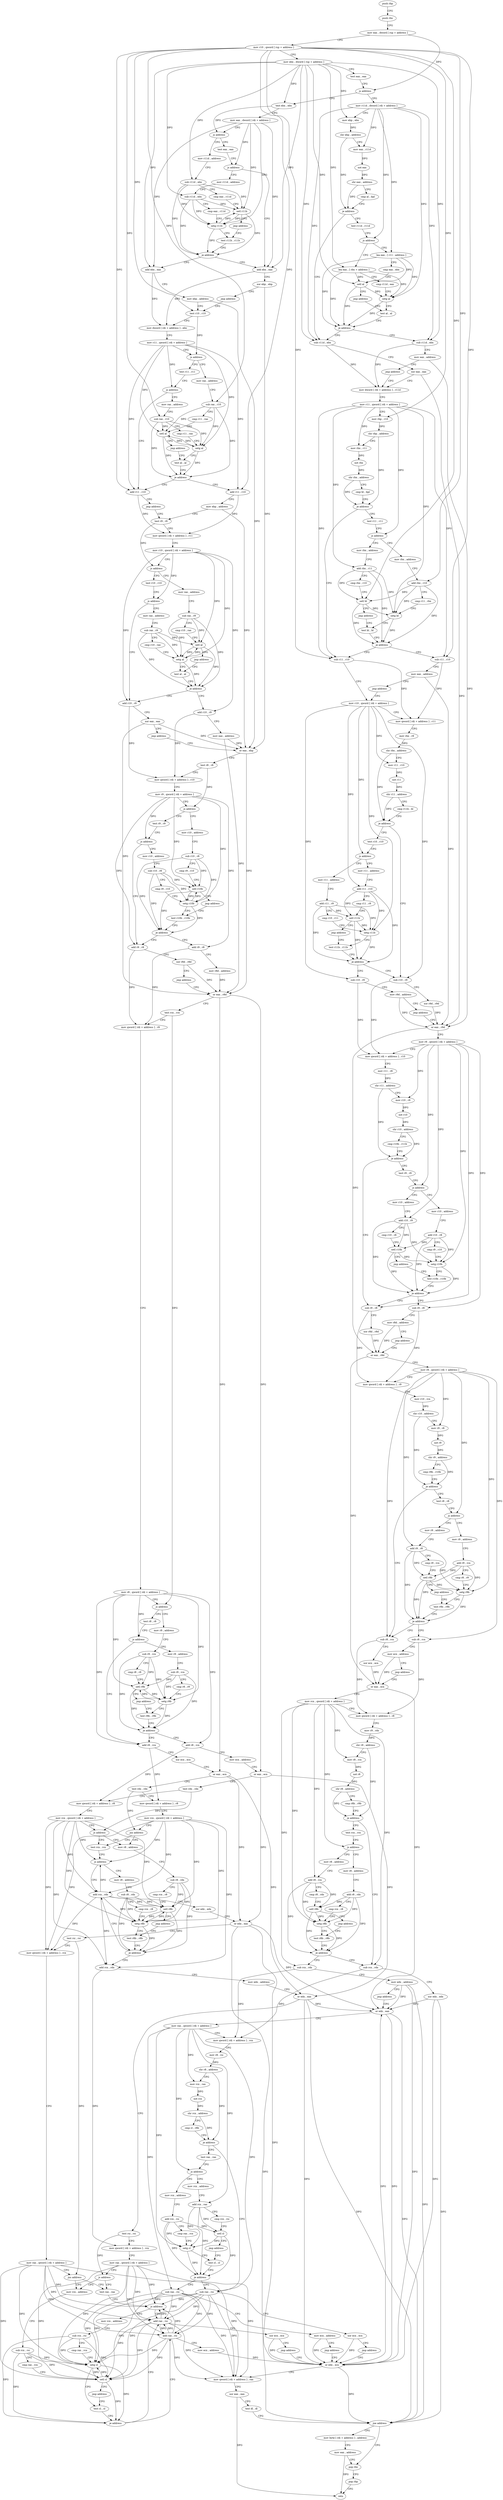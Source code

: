 digraph "func" {
"4331888" [label = "push rbp" ]
"4331889" [label = "push rbx" ]
"4331890" [label = "mov eax , dword [ rsp + address ]" ]
"4331894" [label = "mov r10 , qword [ rsp + address ]" ]
"4331899" [label = "mov ebx , dword [ rsp + address ]" ]
"4331903" [label = "test eax , eax" ]
"4331905" [label = "js address" ]
"4332568" [label = "mov r11d , dword [ rdi + address ]" ]
"4331911" [label = "test ebx , ebx" ]
"4332575" [label = "mov ebp , ebx" ]
"4332577" [label = "shr ebp , address" ]
"4332580" [label = "mov eax , r11d" ]
"4332583" [label = "not eax" ]
"4332585" [label = "shr eax , address" ]
"4332588" [label = "cmp al , bpl" ]
"4332591" [label = "je address" ]
"4332880" [label = "test r11d , r11d" ]
"4332597" [label = "sub r11d , ebx" ]
"4331913" [label = "mov eax , dword [ rdi + address ]" ]
"4331919" [label = "js address" ]
"4332928" [label = "mov r11d , address" ]
"4331925" [label = "test eax , eax" ]
"4332883" [label = "js address" ]
"4333400" [label = "lea eax , [ r11 - address ]" ]
"4332889" [label = "lea eax , [ rbx + address ]" ]
"4332600" [label = "xor eax , eax" ]
"4332602" [label = "mov dword [ rdi + address ] , r11d" ]
"4332934" [label = "sub r11d , ebx" ]
"4332937" [label = "cmp eax , r11d" ]
"4332940" [label = "setl r11b" ]
"4332944" [label = "jmp address" ]
"4331949" [label = "test r11b , r11b" ]
"4331927" [label = "js address" ]
"4332392" [label = "add ebx , eax" ]
"4331933" [label = "mov r11d , address" ]
"4333407" [label = "cmp eax , ebx" ]
"4333409" [label = "setl al" ]
"4333412" [label = "jmp address" ]
"4332901" [label = "test al , al" ]
"4332895" [label = "cmp r11d , eax" ]
"4332898" [label = "setg al" ]
"4333352" [label = "test r11 , r11" ]
"4333355" [label = "js address" ]
"4333424" [label = "mov rbx , address" ]
"4333357" [label = "mov rbx , address" ]
"4332642" [label = "sub r11 , r10" ]
"4332645" [label = "mov r10 , qword [ rdi + address ]" ]
"4331952" [label = "je address" ]
"4331958" [label = "add ebx , eax" ]
"4332394" [label = "xor ebp , ebp" ]
"4332396" [label = "jmp address" ]
"4331965" [label = "test r10 , r10" ]
"4331939" [label = "sub r11d , ebx" ]
"4331942" [label = "cmp eax , r11d" ]
"4331945" [label = "setg r11b" ]
"4332903" [label = "je address" ]
"4332909" [label = "sub r11d , ebx" ]
"4332912" [label = "mov eax , address" ]
"4332917" [label = "jmp address" ]
"4333434" [label = "add rbx , r11" ]
"4333437" [label = "cmp rbx , r10" ]
"4333440" [label = "setl bl" ]
"4333443" [label = "jmp address" ]
"4333376" [label = "test bl , bl" ]
"4333367" [label = "add rbx , r10" ]
"4333370" [label = "cmp r11 , rbx" ]
"4333373" [label = "setg bl" ]
"4333296" [label = "test r10 , r10" ]
"4333299" [label = "js address" ]
"4333448" [label = "mov r11 , address" ]
"4333305" [label = "mov r11 , address" ]
"4332685" [label = "sub r10 , r9" ]
"4332688" [label = "xor r9d , r9d" ]
"4332691" [label = "or eax , r9d" ]
"4331960" [label = "mov ebp , address" ]
"4331968" [label = "mov dword [ rdi + address ] , ebx" ]
"4331974" [label = "mov r11 , qword [ rdi + address ]" ]
"4331981" [label = "js address" ]
"4333040" [label = "mov rax , address" ]
"4331987" [label = "test r11 , r11" ]
"4332609" [label = "mov r11 , qword [ rdi + address ]" ]
"4332616" [label = "mov rbp , r10" ]
"4332619" [label = "shr rbp , address" ]
"4332623" [label = "mov rbx , r11" ]
"4332626" [label = "not rbx" ]
"4332629" [label = "shr rbx , address" ]
"4332633" [label = "cmp bl , bpl" ]
"4332636" [label = "je address" ]
"4333378" [label = "je address" ]
"4333384" [label = "sub r11 , r10" ]
"4333387" [label = "mov eax , address" ]
"4333392" [label = "jmp address" ]
"4333458" [label = "add r11 , r10" ]
"4333461" [label = "cmp r11 , r9" ]
"4333464" [label = "setl r11b" ]
"4333468" [label = "jmp address" ]
"4333325" [label = "test r11b , r11b" ]
"4333315" [label = "add r11 , r9" ]
"4333318" [label = "cmp r10 , r11" ]
"4333321" [label = "setg r11b" ]
"4333240" [label = "test r9 , r9" ]
"4333243" [label = "js address" ]
"4333480" [label = "mov r10 , address" ]
"4333249" [label = "mov r10 , address" ]
"4332734" [label = "sub r9 , r8" ]
"4332737" [label = "xor r8d , r8d" ]
"4332740" [label = "or eax , r8d" ]
"4333050" [label = "sub rax , r10" ]
"4333053" [label = "cmp r11 , rax" ]
"4333056" [label = "setl al" ]
"4333059" [label = "jmp address" ]
"4332015" [label = "test al , al" ]
"4331990" [label = "js address" ]
"4332416" [label = "add r11 , r10" ]
"4331996" [label = "mov rax , address" ]
"4332652" [label = "mov qword [ rdi + address ] , r11" ]
"4332659" [label = "mov rbx , r9" ]
"4332662" [label = "shr rbx , address" ]
"4332666" [label = "mov r11 , r10" ]
"4332669" [label = "not r11" ]
"4332672" [label = "shr r11 , address" ]
"4332676" [label = "cmp r11b , bl" ]
"4332679" [label = "je address" ]
"4333328" [label = "je address" ]
"4333334" [label = "sub r10 , r9" ]
"4333337" [label = "mov r9d , address" ]
"4333343" [label = "jmp address" ]
"4333490" [label = "add r10 , r9" ]
"4333493" [label = "cmp r10 , r8" ]
"4333496" [label = "setl r10b" ]
"4333500" [label = "jmp address" ]
"4333269" [label = "test r10b , r10b" ]
"4333259" [label = "add r10 , r8" ]
"4333262" [label = "cmp r9 , r10" ]
"4333265" [label = "setg r10b" ]
"4333184" [label = "test r8 , r8" ]
"4333187" [label = "js address" ]
"4333512" [label = "mov r9 , address" ]
"4333193" [label = "mov r9 , address" ]
"4332780" [label = "sub r8 , rcx" ]
"4332783" [label = "xor ecx , ecx" ]
"4332785" [label = "or eax , ecx" ]
"4332017" [label = "je address" ]
"4332023" [label = "add r11 , r10" ]
"4332419" [label = "jmp address" ]
"4332031" [label = "test r9 , r9" ]
"4332006" [label = "sub rax , r10" ]
"4332009" [label = "cmp r11 , rax" ]
"4332012" [label = "setg al" ]
"4332694" [label = "mov r9 , qword [ rdi + address ]" ]
"4332701" [label = "mov qword [ rdi + address ] , r10" ]
"4332708" [label = "mov r11 , r8" ]
"4332711" [label = "shr r11 , address" ]
"4332715" [label = "mov r10 , r9" ]
"4332718" [label = "not r10" ]
"4332721" [label = "shr r10 , address" ]
"4332725" [label = "cmp r10b , r11b" ]
"4332728" [label = "je address" ]
"4333272" [label = "je address" ]
"4333278" [label = "sub r9 , r8" ]
"4333281" [label = "mov r8d , address" ]
"4333287" [label = "jmp address" ]
"4333522" [label = "add r9 , r8" ]
"4333525" [label = "cmp r9 , rcx" ]
"4333528" [label = "setl r9b" ]
"4333532" [label = "jmp address" ]
"4333213" [label = "test r9b , r9b" ]
"4333203" [label = "add r9 , rcx" ]
"4333206" [label = "cmp r8 , r9" ]
"4333209" [label = "setg r9b" ]
"4333128" [label = "test rcx , rcx" ]
"4333131" [label = "js address" ]
"4333544" [label = "mov r8 , address" ]
"4333137" [label = "mov r8 , address" ]
"4332821" [label = "sub rcx , rdx" ]
"4332824" [label = "xor edx , edx" ]
"4332826" [label = "or edx , eax" ]
"4332026" [label = "mov ebp , address" ]
"4332034" [label = "mov qword [ rdi + address ] , r11" ]
"4332041" [label = "mov r10 , qword [ rdi + address ]" ]
"4332048" [label = "js address" ]
"4333016" [label = "mov rax , address" ]
"4332054" [label = "test r10 , r10" ]
"4332743" [label = "mov r8 , qword [ rdi + address ]" ]
"4332747" [label = "mov qword [ rdi + address ] , r9" ]
"4332754" [label = "mov r10 , rcx" ]
"4332757" [label = "shr r10 , address" ]
"4332761" [label = "mov r9 , r8" ]
"4332764" [label = "not r9" ]
"4332767" [label = "shr r9 , address" ]
"4332771" [label = "cmp r9b , r10b" ]
"4332774" [label = "je address" ]
"4333216" [label = "je address" ]
"4333222" [label = "sub r8 , rcx" ]
"4333225" [label = "mov ecx , address" ]
"4333230" [label = "jmp address" ]
"4333554" [label = "add r8 , rcx" ]
"4333557" [label = "cmp r8 , rdx" ]
"4333560" [label = "setl r8b" ]
"4333564" [label = "jmp address" ]
"4333157" [label = "test r8b , r8b" ]
"4333147" [label = "add r8 , rdx" ]
"4333150" [label = "cmp rcx , r8" ]
"4333153" [label = "setg r8b" ]
"4333072" [label = "test rax , rax" ]
"4333075" [label = "js address" ]
"4333576" [label = "mov rcx , address" ]
"4333081" [label = "mov rcx , address" ]
"4332862" [label = "sub rax , rsi" ]
"4332865" [label = "xor ecx , ecx" ]
"4332867" [label = "jmp address" ]
"4332359" [label = "or edx , ecx" ]
"4333026" [label = "sub rax , r9" ]
"4333029" [label = "cmp r10 , rax" ]
"4333032" [label = "setl al" ]
"4333035" [label = "jmp address" ]
"4332082" [label = "test al , al" ]
"4332057" [label = "js address" ]
"4332552" [label = "add r10 , r9" ]
"4332063" [label = "mov rax , address" ]
"4332787" [label = "mov rcx , qword [ rdi + address ]" ]
"4332791" [label = "mov qword [ rdi + address ] , r8" ]
"4332795" [label = "mov r9 , rdx" ]
"4332798" [label = "shr r9 , address" ]
"4332802" [label = "mov r8 , rcx" ]
"4332805" [label = "not r8" ]
"4332808" [label = "shr r8 , address" ]
"4332812" [label = "cmp r8b , r9b" ]
"4332815" [label = "je address" ]
"4333160" [label = "je address" ]
"4333166" [label = "sub rcx , rdx" ]
"4333169" [label = "mov edx , address" ]
"4333174" [label = "jmp address" ]
"4333586" [label = "add rcx , rax" ]
"4333589" [label = "cmp rcx , rsi" ]
"4333592" [label = "setl cl" ]
"4333595" [label = "jmp address" ]
"4333100" [label = "test cl , cl" ]
"4333091" [label = "add rcx , rsi" ]
"4333094" [label = "cmp rax , rcx" ]
"4333097" [label = "setg cl" ]
"4332361" [label = "mov qword [ rdi + address ] , rax" ]
"4332365" [label = "xor eax , eax" ]
"4332367" [label = "test dl , dl" ]
"4332369" [label = "jne address" ]
"4332383" [label = "pop rbx" ]
"4332371" [label = "mov byte [ rdi + address ] , address" ]
"4332084" [label = "je address" ]
"4332090" [label = "add r10 , r9" ]
"4332555" [label = "xor eax , eax" ]
"4332557" [label = "jmp address" ]
"4332098" [label = "or eax , ebp" ]
"4332073" [label = "sub rax , r9" ]
"4332076" [label = "cmp r10 , rax" ]
"4332079" [label = "setg al" ]
"4332828" [label = "mov rax , qword [ rdi + address ]" ]
"4332832" [label = "mov qword [ rdi + address ] , rcx" ]
"4332836" [label = "mov r8 , rsi" ]
"4332839" [label = "shr r8 , address" ]
"4332843" [label = "mov rcx , rax" ]
"4332846" [label = "not rcx" ]
"4332849" [label = "shr rcx , address" ]
"4332853" [label = "cmp cl , r8b" ]
"4332856" [label = "je address" ]
"4333102" [label = "je address" ]
"4333108" [label = "sub rax , rsi" ]
"4333111" [label = "mov ecx , address" ]
"4333116" [label = "jmp address" ]
"4332384" [label = "pop rbp" ]
"4332385" [label = "retn" ]
"4332378" [label = "mov eax , address" ]
"4332093" [label = "mov eax , address" ]
"4332100" [label = "test r8 , r8" ]
"4332103" [label = "mov qword [ rdi + address ] , r10" ]
"4332110" [label = "mov r9 , qword [ rdi + address ]" ]
"4332117" [label = "js address" ]
"4332984" [label = "mov r10 , address" ]
"4332123" [label = "test r9 , r9" ]
"4332994" [label = "sub r10 , r8" ]
"4332997" [label = "cmp r9 , r10" ]
"4333000" [label = "setl r10b" ]
"4333004" [label = "jmp address" ]
"4332152" [label = "test r10b , r10b" ]
"4332126" [label = "js address" ]
"4332536" [label = "add r9 , r8" ]
"4332132" [label = "mov r10 , address" ]
"4332155" [label = "je address" ]
"4332161" [label = "add r9 , r8" ]
"4332539" [label = "xor r8d , r8d" ]
"4332542" [label = "jmp address" ]
"4332170" [label = "or eax , r8d" ]
"4332142" [label = "sub r10 , r8" ]
"4332145" [label = "cmp r9 , r10" ]
"4332148" [label = "setg r10b" ]
"4332164" [label = "mov r8d , address" ]
"4332173" [label = "test rcx , rcx" ]
"4332176" [label = "mov qword [ rdi + address ] , r9" ]
"4332183" [label = "mov r8 , qword [ rdi + address ]" ]
"4332187" [label = "js address" ]
"4332952" [label = "mov r9 , address" ]
"4332193" [label = "test r8 , r8" ]
"4332962" [label = "sub r9 , rcx" ]
"4332965" [label = "cmp r8 , r9" ]
"4332968" [label = "setl r9b" ]
"4332972" [label = "jmp address" ]
"4332222" [label = "test r9b , r9b" ]
"4332196" [label = "js address" ]
"4332480" [label = "add r8 , rcx" ]
"4332202" [label = "mov r9 , address" ]
"4332225" [label = "je address" ]
"4332231" [label = "add r8 , rcx" ]
"4332483" [label = "xor ecx , ecx" ]
"4332485" [label = "or eax , ecx" ]
"4332487" [label = "test rdx , rdx" ]
"4332490" [label = "mov qword [ rdi + address ] , r8" ]
"4332494" [label = "mov rcx , qword [ rdi + address ]" ]
"4332498" [label = "jns address" ]
"4332258" [label = "test rcx , rcx" ]
"4332504" [label = "mov r8 , address" ]
"4332212" [label = "sub r9 , rcx" ]
"4332215" [label = "cmp r8 , r9" ]
"4332218" [label = "setg r9b" ]
"4332234" [label = "mov ecx , address" ]
"4332239" [label = "or eax , ecx" ]
"4332241" [label = "test rdx , rdx" ]
"4332244" [label = "mov qword [ rdi + address ] , r8" ]
"4332248" [label = "mov rcx , qword [ rdi + address ]" ]
"4332252" [label = "js address" ]
"4332261" [label = "js address" ]
"4332432" [label = "add rcx , rdx" ]
"4332267" [label = "mov r8 , address" ]
"4332514" [label = "sub r8 , rdx" ]
"4332517" [label = "cmp rcx , r8" ]
"4332520" [label = "setl r8b" ]
"4332524" [label = "jmp address" ]
"4332287" [label = "test r8b , r8b" ]
"4332435" [label = "xor edx , edx" ]
"4332437" [label = "or edx , eax" ]
"4332439" [label = "test rsi , rsi" ]
"4332442" [label = "mov qword [ rdi + address ] , rcx" ]
"4332446" [label = "mov rax , qword [ rdi + address ]" ]
"4332450" [label = "jns address" ]
"4332323" [label = "test rax , rax" ]
"4332456" [label = "mov rcx , address" ]
"4332277" [label = "sub r8 , rdx" ]
"4332280" [label = "cmp rcx , r8" ]
"4332283" [label = "setg r8b" ]
"4332290" [label = "je address" ]
"4332296" [label = "add rcx , rdx" ]
"4332326" [label = "js address" ]
"4332408" [label = "add rax , rsi" ]
"4332328" [label = "mov rcx , address" ]
"4332466" [label = "sub rcx , rsi" ]
"4332469" [label = "cmp rax , rcx" ]
"4332472" [label = "setl cl" ]
"4332475" [label = "jmp address" ]
"4332347" [label = "test cl , cl" ]
"4332299" [label = "mov edx , address" ]
"4332304" [label = "or edx , eax" ]
"4332306" [label = "test rsi , rsi" ]
"4332309" [label = "mov qword [ rdi + address ] , rcx" ]
"4332313" [label = "mov rax , qword [ rdi + address ]" ]
"4332317" [label = "js address" ]
"4332411" [label = "xor ecx , ecx" ]
"4332413" [label = "jmp address" ]
"4332338" [label = "sub rcx , rsi" ]
"4332341" [label = "cmp rax , rcx" ]
"4332344" [label = "setg cl" ]
"4332349" [label = "je address" ]
"4332351" [label = "add rax , rsi" ]
"4332354" [label = "mov ecx , address" ]
"4331888" -> "4331889" [ label = "CFG" ]
"4331889" -> "4331890" [ label = "CFG" ]
"4331890" -> "4331894" [ label = "CFG" ]
"4331890" -> "4331905" [ label = "DFG" ]
"4331894" -> "4331899" [ label = "CFG" ]
"4331894" -> "4332616" [ label = "DFG" ]
"4331894" -> "4332642" [ label = "DFG" ]
"4331894" -> "4331965" [ label = "DFG" ]
"4331894" -> "4333440" [ label = "DFG" ]
"4331894" -> "4333367" [ label = "DFG" ]
"4331894" -> "4333050" [ label = "DFG" ]
"4331894" -> "4332416" [ label = "DFG" ]
"4331894" -> "4332006" [ label = "DFG" ]
"4331894" -> "4333384" [ label = "DFG" ]
"4331894" -> "4332023" [ label = "DFG" ]
"4331899" -> "4331903" [ label = "CFG" ]
"4331899" -> "4332575" [ label = "DFG" ]
"4331899" -> "4331911" [ label = "DFG" ]
"4331899" -> "4332597" [ label = "DFG" ]
"4331899" -> "4332934" [ label = "DFG" ]
"4331899" -> "4333409" [ label = "DFG" ]
"4331899" -> "4332889" [ label = "DFG" ]
"4331899" -> "4332392" [ label = "DFG" ]
"4331899" -> "4331939" [ label = "DFG" ]
"4331899" -> "4331958" [ label = "DFG" ]
"4331899" -> "4332909" [ label = "DFG" ]
"4331903" -> "4331905" [ label = "CFG" ]
"4331905" -> "4332568" [ label = "CFG" ]
"4331905" -> "4331911" [ label = "CFG" ]
"4332568" -> "4332575" [ label = "CFG" ]
"4332568" -> "4332580" [ label = "DFG" ]
"4332568" -> "4332883" [ label = "DFG" ]
"4332568" -> "4332597" [ label = "DFG" ]
"4332568" -> "4333400" [ label = "DFG" ]
"4332568" -> "4332898" [ label = "DFG" ]
"4332568" -> "4332909" [ label = "DFG" ]
"4331911" -> "4331913" [ label = "CFG" ]
"4331911" -> "4331919" [ label = "DFG" ]
"4332575" -> "4332577" [ label = "DFG" ]
"4332577" -> "4332580" [ label = "CFG" ]
"4332577" -> "4332591" [ label = "DFG" ]
"4332580" -> "4332583" [ label = "DFG" ]
"4332583" -> "4332585" [ label = "DFG" ]
"4332585" -> "4332588" [ label = "CFG" ]
"4332585" -> "4332591" [ label = "DFG" ]
"4332588" -> "4332591" [ label = "CFG" ]
"4332591" -> "4332880" [ label = "CFG" ]
"4332591" -> "4332597" [ label = "CFG" ]
"4332880" -> "4332883" [ label = "CFG" ]
"4332597" -> "4332600" [ label = "CFG" ]
"4332597" -> "4332602" [ label = "DFG" ]
"4331913" -> "4331919" [ label = "CFG" ]
"4331913" -> "4332940" [ label = "DFG" ]
"4331913" -> "4331927" [ label = "DFG" ]
"4331913" -> "4332392" [ label = "DFG" ]
"4331913" -> "4331945" [ label = "DFG" ]
"4331913" -> "4331958" [ label = "DFG" ]
"4331919" -> "4332928" [ label = "CFG" ]
"4331919" -> "4331925" [ label = "CFG" ]
"4332928" -> "4332934" [ label = "CFG" ]
"4331925" -> "4331927" [ label = "CFG" ]
"4332883" -> "4333400" [ label = "CFG" ]
"4332883" -> "4332889" [ label = "CFG" ]
"4333400" -> "4333407" [ label = "CFG" ]
"4333400" -> "4333409" [ label = "DFG" ]
"4333400" -> "4332898" [ label = "DFG" ]
"4333400" -> "4332903" [ label = "DFG" ]
"4332889" -> "4332895" [ label = "CFG" ]
"4332889" -> "4333409" [ label = "DFG" ]
"4332889" -> "4332898" [ label = "DFG" ]
"4332889" -> "4332903" [ label = "DFG" ]
"4332600" -> "4332602" [ label = "CFG" ]
"4332600" -> "4332691" [ label = "DFG" ]
"4332602" -> "4332609" [ label = "CFG" ]
"4332934" -> "4332937" [ label = "CFG" ]
"4332934" -> "4332940" [ label = "DFG" ]
"4332934" -> "4331952" [ label = "DFG" ]
"4332934" -> "4331945" [ label = "DFG" ]
"4332937" -> "4332940" [ label = "CFG" ]
"4332940" -> "4332944" [ label = "CFG" ]
"4332940" -> "4331952" [ label = "DFG" ]
"4332940" -> "4331945" [ label = "DFG" ]
"4332944" -> "4331949" [ label = "CFG" ]
"4331949" -> "4331952" [ label = "CFG" ]
"4331927" -> "4332392" [ label = "CFG" ]
"4331927" -> "4331933" [ label = "CFG" ]
"4332392" -> "4332394" [ label = "CFG" ]
"4332392" -> "4331968" [ label = "DFG" ]
"4331933" -> "4331939" [ label = "CFG" ]
"4333407" -> "4333409" [ label = "CFG" ]
"4333409" -> "4333412" [ label = "CFG" ]
"4333409" -> "4332898" [ label = "DFG" ]
"4333409" -> "4332903" [ label = "DFG" ]
"4333412" -> "4332901" [ label = "CFG" ]
"4332901" -> "4332903" [ label = "CFG" ]
"4332895" -> "4332898" [ label = "CFG" ]
"4332898" -> "4332901" [ label = "CFG" ]
"4332898" -> "4332903" [ label = "DFG" ]
"4333352" -> "4333355" [ label = "CFG" ]
"4333355" -> "4333424" [ label = "CFG" ]
"4333355" -> "4333357" [ label = "CFG" ]
"4333424" -> "4333434" [ label = "CFG" ]
"4333357" -> "4333367" [ label = "CFG" ]
"4332642" -> "4332645" [ label = "CFG" ]
"4332642" -> "4332652" [ label = "DFG" ]
"4332645" -> "4332652" [ label = "CFG" ]
"4332645" -> "4332666" [ label = "DFG" ]
"4332645" -> "4333299" [ label = "DFG" ]
"4332645" -> "4332685" [ label = "DFG" ]
"4332645" -> "4333458" [ label = "DFG" ]
"4332645" -> "4333321" [ label = "DFG" ]
"4332645" -> "4333334" [ label = "DFG" ]
"4331952" -> "4332392" [ label = "CFG" ]
"4331952" -> "4331958" [ label = "CFG" ]
"4331958" -> "4331960" [ label = "CFG" ]
"4331958" -> "4331968" [ label = "DFG" ]
"4332394" -> "4332396" [ label = "CFG" ]
"4332394" -> "4332098" [ label = "DFG" ]
"4332396" -> "4331965" [ label = "CFG" ]
"4331965" -> "4331968" [ label = "CFG" ]
"4331965" -> "4331981" [ label = "DFG" ]
"4331939" -> "4331942" [ label = "CFG" ]
"4331939" -> "4332940" [ label = "DFG" ]
"4331939" -> "4331952" [ label = "DFG" ]
"4331939" -> "4331945" [ label = "DFG" ]
"4331942" -> "4331945" [ label = "CFG" ]
"4331945" -> "4331949" [ label = "CFG" ]
"4331945" -> "4332940" [ label = "DFG" ]
"4331945" -> "4331952" [ label = "DFG" ]
"4332903" -> "4332597" [ label = "CFG" ]
"4332903" -> "4332909" [ label = "CFG" ]
"4332909" -> "4332912" [ label = "CFG" ]
"4332909" -> "4332602" [ label = "DFG" ]
"4332912" -> "4332917" [ label = "CFG" ]
"4332912" -> "4332691" [ label = "DFG" ]
"4332917" -> "4332602" [ label = "CFG" ]
"4333434" -> "4333437" [ label = "CFG" ]
"4333434" -> "4333440" [ label = "DFG" ]
"4333434" -> "4333373" [ label = "DFG" ]
"4333434" -> "4333378" [ label = "DFG" ]
"4333437" -> "4333440" [ label = "CFG" ]
"4333440" -> "4333443" [ label = "CFG" ]
"4333440" -> "4333373" [ label = "DFG" ]
"4333440" -> "4333378" [ label = "DFG" ]
"4333443" -> "4333376" [ label = "CFG" ]
"4333376" -> "4333378" [ label = "CFG" ]
"4333367" -> "4333370" [ label = "CFG" ]
"4333367" -> "4333440" [ label = "DFG" ]
"4333367" -> "4333373" [ label = "DFG" ]
"4333367" -> "4333378" [ label = "DFG" ]
"4333370" -> "4333373" [ label = "CFG" ]
"4333373" -> "4333376" [ label = "CFG" ]
"4333373" -> "4333378" [ label = "DFG" ]
"4333296" -> "4333299" [ label = "CFG" ]
"4333299" -> "4333448" [ label = "CFG" ]
"4333299" -> "4333305" [ label = "CFG" ]
"4333448" -> "4333458" [ label = "CFG" ]
"4333305" -> "4333315" [ label = "CFG" ]
"4332685" -> "4332688" [ label = "CFG" ]
"4332685" -> "4332701" [ label = "DFG" ]
"4332688" -> "4332691" [ label = "DFG" ]
"4332691" -> "4332694" [ label = "CFG" ]
"4332691" -> "4332740" [ label = "DFG" ]
"4331960" -> "4331965" [ label = "CFG" ]
"4331960" -> "4332098" [ label = "DFG" ]
"4331968" -> "4331974" [ label = "CFG" ]
"4331974" -> "4331981" [ label = "CFG" ]
"4331974" -> "4333056" [ label = "DFG" ]
"4331974" -> "4331990" [ label = "DFG" ]
"4331974" -> "4332416" [ label = "DFG" ]
"4331974" -> "4332012" [ label = "DFG" ]
"4331974" -> "4332023" [ label = "DFG" ]
"4331981" -> "4333040" [ label = "CFG" ]
"4331981" -> "4331987" [ label = "CFG" ]
"4333040" -> "4333050" [ label = "CFG" ]
"4331987" -> "4331990" [ label = "CFG" ]
"4332609" -> "4332616" [ label = "CFG" ]
"4332609" -> "4332623" [ label = "DFG" ]
"4332609" -> "4333355" [ label = "DFG" ]
"4332609" -> "4332642" [ label = "DFG" ]
"4332609" -> "4333434" [ label = "DFG" ]
"4332609" -> "4333373" [ label = "DFG" ]
"4332609" -> "4333384" [ label = "DFG" ]
"4332616" -> "4332619" [ label = "DFG" ]
"4332619" -> "4332623" [ label = "CFG" ]
"4332619" -> "4332636" [ label = "DFG" ]
"4332623" -> "4332626" [ label = "DFG" ]
"4332626" -> "4332629" [ label = "DFG" ]
"4332629" -> "4332633" [ label = "CFG" ]
"4332629" -> "4332636" [ label = "DFG" ]
"4332633" -> "4332636" [ label = "CFG" ]
"4332636" -> "4333352" [ label = "CFG" ]
"4332636" -> "4332642" [ label = "CFG" ]
"4333378" -> "4332642" [ label = "CFG" ]
"4333378" -> "4333384" [ label = "CFG" ]
"4333384" -> "4333387" [ label = "CFG" ]
"4333384" -> "4332652" [ label = "DFG" ]
"4333387" -> "4333392" [ label = "CFG" ]
"4333387" -> "4332691" [ label = "DFG" ]
"4333392" -> "4332645" [ label = "CFG" ]
"4333458" -> "4333461" [ label = "CFG" ]
"4333458" -> "4333464" [ label = "DFG" ]
"4333458" -> "4333321" [ label = "DFG" ]
"4333458" -> "4333328" [ label = "DFG" ]
"4333461" -> "4333464" [ label = "CFG" ]
"4333464" -> "4333468" [ label = "CFG" ]
"4333464" -> "4333321" [ label = "DFG" ]
"4333464" -> "4333328" [ label = "DFG" ]
"4333468" -> "4333325" [ label = "CFG" ]
"4333325" -> "4333328" [ label = "CFG" ]
"4333315" -> "4333318" [ label = "CFG" ]
"4333315" -> "4333464" [ label = "DFG" ]
"4333315" -> "4333321" [ label = "DFG" ]
"4333315" -> "4333328" [ label = "DFG" ]
"4333318" -> "4333321" [ label = "CFG" ]
"4333321" -> "4333325" [ label = "CFG" ]
"4333321" -> "4333328" [ label = "DFG" ]
"4333240" -> "4333243" [ label = "CFG" ]
"4333243" -> "4333480" [ label = "CFG" ]
"4333243" -> "4333249" [ label = "CFG" ]
"4333480" -> "4333490" [ label = "CFG" ]
"4333249" -> "4333259" [ label = "CFG" ]
"4332734" -> "4332737" [ label = "CFG" ]
"4332734" -> "4332747" [ label = "DFG" ]
"4332737" -> "4332740" [ label = "DFG" ]
"4332740" -> "4332743" [ label = "CFG" ]
"4332740" -> "4332785" [ label = "DFG" ]
"4333050" -> "4333053" [ label = "CFG" ]
"4333050" -> "4333056" [ label = "DFG" ]
"4333050" -> "4332017" [ label = "DFG" ]
"4333050" -> "4332012" [ label = "DFG" ]
"4333053" -> "4333056" [ label = "CFG" ]
"4333056" -> "4333059" [ label = "CFG" ]
"4333056" -> "4332017" [ label = "DFG" ]
"4333056" -> "4332012" [ label = "DFG" ]
"4333059" -> "4332015" [ label = "CFG" ]
"4332015" -> "4332017" [ label = "CFG" ]
"4331990" -> "4332416" [ label = "CFG" ]
"4331990" -> "4331996" [ label = "CFG" ]
"4332416" -> "4332419" [ label = "CFG" ]
"4332416" -> "4332034" [ label = "DFG" ]
"4331996" -> "4332006" [ label = "CFG" ]
"4332652" -> "4332659" [ label = "CFG" ]
"4332659" -> "4332662" [ label = "DFG" ]
"4332662" -> "4332666" [ label = "CFG" ]
"4332662" -> "4332679" [ label = "DFG" ]
"4332666" -> "4332669" [ label = "DFG" ]
"4332669" -> "4332672" [ label = "DFG" ]
"4332672" -> "4332676" [ label = "CFG" ]
"4332672" -> "4332679" [ label = "DFG" ]
"4332676" -> "4332679" [ label = "CFG" ]
"4332679" -> "4333296" [ label = "CFG" ]
"4332679" -> "4332685" [ label = "CFG" ]
"4333328" -> "4332685" [ label = "CFG" ]
"4333328" -> "4333334" [ label = "CFG" ]
"4333334" -> "4333337" [ label = "CFG" ]
"4333334" -> "4332701" [ label = "DFG" ]
"4333337" -> "4333343" [ label = "CFG" ]
"4333337" -> "4332691" [ label = "DFG" ]
"4333343" -> "4332691" [ label = "CFG" ]
"4333490" -> "4333493" [ label = "CFG" ]
"4333490" -> "4333496" [ label = "DFG" ]
"4333490" -> "4333265" [ label = "DFG" ]
"4333490" -> "4333272" [ label = "DFG" ]
"4333493" -> "4333496" [ label = "CFG" ]
"4333496" -> "4333500" [ label = "CFG" ]
"4333496" -> "4333265" [ label = "DFG" ]
"4333496" -> "4333272" [ label = "DFG" ]
"4333500" -> "4333269" [ label = "CFG" ]
"4333269" -> "4333272" [ label = "CFG" ]
"4333259" -> "4333262" [ label = "CFG" ]
"4333259" -> "4333496" [ label = "DFG" ]
"4333259" -> "4333265" [ label = "DFG" ]
"4333259" -> "4333272" [ label = "DFG" ]
"4333262" -> "4333265" [ label = "CFG" ]
"4333265" -> "4333269" [ label = "CFG" ]
"4333265" -> "4333272" [ label = "DFG" ]
"4333184" -> "4333187" [ label = "CFG" ]
"4333187" -> "4333512" [ label = "CFG" ]
"4333187" -> "4333193" [ label = "CFG" ]
"4333512" -> "4333522" [ label = "CFG" ]
"4333193" -> "4333203" [ label = "CFG" ]
"4332780" -> "4332783" [ label = "CFG" ]
"4332780" -> "4332791" [ label = "DFG" ]
"4332783" -> "4332785" [ label = "DFG" ]
"4332785" -> "4332787" [ label = "CFG" ]
"4332785" -> "4332826" [ label = "DFG" ]
"4332017" -> "4332416" [ label = "CFG" ]
"4332017" -> "4332023" [ label = "CFG" ]
"4332023" -> "4332026" [ label = "CFG" ]
"4332023" -> "4332034" [ label = "DFG" ]
"4332419" -> "4332031" [ label = "CFG" ]
"4332031" -> "4332034" [ label = "CFG" ]
"4332031" -> "4332048" [ label = "DFG" ]
"4332006" -> "4332009" [ label = "CFG" ]
"4332006" -> "4333056" [ label = "DFG" ]
"4332006" -> "4332017" [ label = "DFG" ]
"4332006" -> "4332012" [ label = "DFG" ]
"4332009" -> "4332012" [ label = "CFG" ]
"4332012" -> "4332015" [ label = "CFG" ]
"4332012" -> "4333056" [ label = "DFG" ]
"4332012" -> "4332017" [ label = "DFG" ]
"4332694" -> "4332701" [ label = "CFG" ]
"4332694" -> "4332715" [ label = "DFG" ]
"4332694" -> "4333243" [ label = "DFG" ]
"4332694" -> "4332734" [ label = "DFG" ]
"4332694" -> "4333490" [ label = "DFG" ]
"4332694" -> "4333265" [ label = "DFG" ]
"4332694" -> "4333278" [ label = "DFG" ]
"4332701" -> "4332708" [ label = "CFG" ]
"4332708" -> "4332711" [ label = "DFG" ]
"4332711" -> "4332715" [ label = "CFG" ]
"4332711" -> "4332728" [ label = "DFG" ]
"4332715" -> "4332718" [ label = "DFG" ]
"4332718" -> "4332721" [ label = "DFG" ]
"4332721" -> "4332725" [ label = "CFG" ]
"4332721" -> "4332728" [ label = "DFG" ]
"4332725" -> "4332728" [ label = "CFG" ]
"4332728" -> "4333240" [ label = "CFG" ]
"4332728" -> "4332734" [ label = "CFG" ]
"4333272" -> "4332734" [ label = "CFG" ]
"4333272" -> "4333278" [ label = "CFG" ]
"4333278" -> "4333281" [ label = "CFG" ]
"4333278" -> "4332747" [ label = "DFG" ]
"4333281" -> "4333287" [ label = "CFG" ]
"4333281" -> "4332740" [ label = "DFG" ]
"4333287" -> "4332740" [ label = "CFG" ]
"4333522" -> "4333525" [ label = "CFG" ]
"4333522" -> "4333528" [ label = "DFG" ]
"4333522" -> "4333209" [ label = "DFG" ]
"4333522" -> "4333216" [ label = "DFG" ]
"4333525" -> "4333528" [ label = "CFG" ]
"4333528" -> "4333532" [ label = "CFG" ]
"4333528" -> "4333209" [ label = "DFG" ]
"4333528" -> "4333216" [ label = "DFG" ]
"4333532" -> "4333213" [ label = "CFG" ]
"4333213" -> "4333216" [ label = "CFG" ]
"4333203" -> "4333206" [ label = "CFG" ]
"4333203" -> "4333528" [ label = "DFG" ]
"4333203" -> "4333209" [ label = "DFG" ]
"4333203" -> "4333216" [ label = "DFG" ]
"4333206" -> "4333209" [ label = "CFG" ]
"4333209" -> "4333213" [ label = "CFG" ]
"4333209" -> "4333216" [ label = "DFG" ]
"4333128" -> "4333131" [ label = "CFG" ]
"4333131" -> "4333544" [ label = "CFG" ]
"4333131" -> "4333137" [ label = "CFG" ]
"4333544" -> "4333554" [ label = "CFG" ]
"4333137" -> "4333147" [ label = "CFG" ]
"4332821" -> "4332824" [ label = "CFG" ]
"4332821" -> "4332832" [ label = "DFG" ]
"4332824" -> "4332826" [ label = "DFG" ]
"4332824" -> "4332359" [ label = "DFG" ]
"4332824" -> "4332369" [ label = "DFG" ]
"4332826" -> "4332828" [ label = "CFG" ]
"4332826" -> "4332359" [ label = "DFG" ]
"4332826" -> "4332369" [ label = "DFG" ]
"4332026" -> "4332031" [ label = "CFG" ]
"4332026" -> "4332098" [ label = "DFG" ]
"4332034" -> "4332041" [ label = "CFG" ]
"4332041" -> "4332048" [ label = "CFG" ]
"4332041" -> "4333032" [ label = "DFG" ]
"4332041" -> "4332057" [ label = "DFG" ]
"4332041" -> "4332552" [ label = "DFG" ]
"4332041" -> "4332079" [ label = "DFG" ]
"4332041" -> "4332090" [ label = "DFG" ]
"4332048" -> "4333016" [ label = "CFG" ]
"4332048" -> "4332054" [ label = "CFG" ]
"4333016" -> "4333026" [ label = "CFG" ]
"4332054" -> "4332057" [ label = "CFG" ]
"4332743" -> "4332747" [ label = "CFG" ]
"4332743" -> "4332761" [ label = "DFG" ]
"4332743" -> "4333187" [ label = "DFG" ]
"4332743" -> "4332780" [ label = "DFG" ]
"4332743" -> "4333522" [ label = "DFG" ]
"4332743" -> "4333209" [ label = "DFG" ]
"4332743" -> "4333222" [ label = "DFG" ]
"4332747" -> "4332754" [ label = "CFG" ]
"4332754" -> "4332757" [ label = "DFG" ]
"4332757" -> "4332761" [ label = "CFG" ]
"4332757" -> "4332774" [ label = "DFG" ]
"4332761" -> "4332764" [ label = "DFG" ]
"4332764" -> "4332767" [ label = "DFG" ]
"4332767" -> "4332771" [ label = "CFG" ]
"4332767" -> "4332774" [ label = "DFG" ]
"4332771" -> "4332774" [ label = "CFG" ]
"4332774" -> "4333184" [ label = "CFG" ]
"4332774" -> "4332780" [ label = "CFG" ]
"4333216" -> "4332780" [ label = "CFG" ]
"4333216" -> "4333222" [ label = "CFG" ]
"4333222" -> "4333225" [ label = "CFG" ]
"4333222" -> "4332791" [ label = "DFG" ]
"4333225" -> "4333230" [ label = "CFG" ]
"4333225" -> "4332785" [ label = "DFG" ]
"4333230" -> "4332785" [ label = "CFG" ]
"4333554" -> "4333557" [ label = "CFG" ]
"4333554" -> "4333560" [ label = "DFG" ]
"4333554" -> "4333153" [ label = "DFG" ]
"4333554" -> "4333160" [ label = "DFG" ]
"4333557" -> "4333560" [ label = "CFG" ]
"4333560" -> "4333564" [ label = "CFG" ]
"4333560" -> "4333153" [ label = "DFG" ]
"4333560" -> "4333160" [ label = "DFG" ]
"4333564" -> "4333157" [ label = "CFG" ]
"4333157" -> "4333160" [ label = "CFG" ]
"4333147" -> "4333150" [ label = "CFG" ]
"4333147" -> "4333560" [ label = "DFG" ]
"4333147" -> "4333153" [ label = "DFG" ]
"4333147" -> "4333160" [ label = "DFG" ]
"4333150" -> "4333153" [ label = "CFG" ]
"4333153" -> "4333157" [ label = "CFG" ]
"4333153" -> "4333160" [ label = "DFG" ]
"4333072" -> "4333075" [ label = "CFG" ]
"4333075" -> "4333576" [ label = "CFG" ]
"4333075" -> "4333081" [ label = "CFG" ]
"4333576" -> "4333586" [ label = "CFG" ]
"4333081" -> "4333091" [ label = "CFG" ]
"4332862" -> "4332865" [ label = "CFG" ]
"4332862" -> "4332361" [ label = "DFG" ]
"4332862" -> "4332326" [ label = "DFG" ]
"4332862" -> "4332472" [ label = "DFG" ]
"4332862" -> "4332408" [ label = "DFG" ]
"4332862" -> "4332344" [ label = "DFG" ]
"4332862" -> "4332351" [ label = "DFG" ]
"4332865" -> "4332867" [ label = "CFG" ]
"4332865" -> "4332359" [ label = "DFG" ]
"4332867" -> "4332359" [ label = "CFG" ]
"4332359" -> "4332361" [ label = "CFG" ]
"4332359" -> "4332826" [ label = "DFG" ]
"4332359" -> "4332369" [ label = "DFG" ]
"4333026" -> "4333029" [ label = "CFG" ]
"4333026" -> "4333032" [ label = "DFG" ]
"4333026" -> "4332084" [ label = "DFG" ]
"4333026" -> "4332079" [ label = "DFG" ]
"4333029" -> "4333032" [ label = "CFG" ]
"4333032" -> "4333035" [ label = "CFG" ]
"4333032" -> "4332084" [ label = "DFG" ]
"4333032" -> "4332079" [ label = "DFG" ]
"4333035" -> "4332082" [ label = "CFG" ]
"4332082" -> "4332084" [ label = "CFG" ]
"4332057" -> "4332552" [ label = "CFG" ]
"4332057" -> "4332063" [ label = "CFG" ]
"4332552" -> "4332555" [ label = "CFG" ]
"4332552" -> "4332103" [ label = "DFG" ]
"4332063" -> "4332073" [ label = "CFG" ]
"4332787" -> "4332791" [ label = "CFG" ]
"4332787" -> "4332802" [ label = "DFG" ]
"4332787" -> "4333131" [ label = "DFG" ]
"4332787" -> "4332821" [ label = "DFG" ]
"4332787" -> "4333554" [ label = "DFG" ]
"4332787" -> "4333153" [ label = "DFG" ]
"4332787" -> "4333166" [ label = "DFG" ]
"4332791" -> "4332795" [ label = "CFG" ]
"4332795" -> "4332798" [ label = "DFG" ]
"4332798" -> "4332802" [ label = "CFG" ]
"4332798" -> "4332815" [ label = "DFG" ]
"4332802" -> "4332805" [ label = "DFG" ]
"4332805" -> "4332808" [ label = "DFG" ]
"4332808" -> "4332812" [ label = "CFG" ]
"4332808" -> "4332815" [ label = "DFG" ]
"4332812" -> "4332815" [ label = "CFG" ]
"4332815" -> "4333128" [ label = "CFG" ]
"4332815" -> "4332821" [ label = "CFG" ]
"4333160" -> "4332821" [ label = "CFG" ]
"4333160" -> "4333166" [ label = "CFG" ]
"4333166" -> "4333169" [ label = "CFG" ]
"4333166" -> "4332832" [ label = "DFG" ]
"4333169" -> "4333174" [ label = "CFG" ]
"4333169" -> "4332826" [ label = "DFG" ]
"4333169" -> "4332359" [ label = "DFG" ]
"4333169" -> "4332369" [ label = "DFG" ]
"4333174" -> "4332826" [ label = "CFG" ]
"4333586" -> "4333589" [ label = "CFG" ]
"4333586" -> "4333592" [ label = "DFG" ]
"4333586" -> "4333097" [ label = "DFG" ]
"4333586" -> "4333102" [ label = "DFG" ]
"4333589" -> "4333592" [ label = "CFG" ]
"4333592" -> "4333595" [ label = "CFG" ]
"4333592" -> "4333097" [ label = "DFG" ]
"4333592" -> "4333102" [ label = "DFG" ]
"4333595" -> "4333100" [ label = "CFG" ]
"4333100" -> "4333102" [ label = "CFG" ]
"4333091" -> "4333094" [ label = "CFG" ]
"4333091" -> "4333592" [ label = "DFG" ]
"4333091" -> "4333097" [ label = "DFG" ]
"4333091" -> "4333102" [ label = "DFG" ]
"4333094" -> "4333097" [ label = "CFG" ]
"4333097" -> "4333100" [ label = "CFG" ]
"4333097" -> "4333102" [ label = "DFG" ]
"4332361" -> "4332365" [ label = "CFG" ]
"4332365" -> "4332367" [ label = "CFG" ]
"4332365" -> "4332385" [ label = "DFG" ]
"4332367" -> "4332369" [ label = "CFG" ]
"4332369" -> "4332383" [ label = "CFG" ]
"4332369" -> "4332371" [ label = "CFG" ]
"4332383" -> "4332384" [ label = "CFG" ]
"4332371" -> "4332378" [ label = "CFG" ]
"4332084" -> "4332552" [ label = "CFG" ]
"4332084" -> "4332090" [ label = "CFG" ]
"4332090" -> "4332093" [ label = "CFG" ]
"4332090" -> "4332103" [ label = "DFG" ]
"4332555" -> "4332557" [ label = "CFG" ]
"4332555" -> "4332098" [ label = "DFG" ]
"4332555" -> "4332170" [ label = "DFG" ]
"4332557" -> "4332098" [ label = "CFG" ]
"4332098" -> "4332100" [ label = "CFG" ]
"4332098" -> "4332170" [ label = "DFG" ]
"4332073" -> "4332076" [ label = "CFG" ]
"4332073" -> "4333032" [ label = "DFG" ]
"4332073" -> "4332084" [ label = "DFG" ]
"4332073" -> "4332079" [ label = "DFG" ]
"4332076" -> "4332079" [ label = "CFG" ]
"4332079" -> "4332082" [ label = "CFG" ]
"4332079" -> "4333032" [ label = "DFG" ]
"4332079" -> "4332084" [ label = "DFG" ]
"4332828" -> "4332832" [ label = "CFG" ]
"4332828" -> "4332843" [ label = "DFG" ]
"4332828" -> "4333075" [ label = "DFG" ]
"4332828" -> "4332862" [ label = "DFG" ]
"4332828" -> "4333586" [ label = "DFG" ]
"4332828" -> "4333097" [ label = "DFG" ]
"4332828" -> "4333108" [ label = "DFG" ]
"4332832" -> "4332836" [ label = "CFG" ]
"4332836" -> "4332839" [ label = "DFG" ]
"4332839" -> "4332843" [ label = "CFG" ]
"4332839" -> "4332856" [ label = "DFG" ]
"4332843" -> "4332846" [ label = "DFG" ]
"4332846" -> "4332849" [ label = "DFG" ]
"4332849" -> "4332853" [ label = "CFG" ]
"4332849" -> "4332856" [ label = "DFG" ]
"4332853" -> "4332856" [ label = "CFG" ]
"4332856" -> "4333072" [ label = "CFG" ]
"4332856" -> "4332862" [ label = "CFG" ]
"4333102" -> "4332862" [ label = "CFG" ]
"4333102" -> "4333108" [ label = "CFG" ]
"4333108" -> "4333111" [ label = "CFG" ]
"4333108" -> "4332361" [ label = "DFG" ]
"4333108" -> "4332326" [ label = "DFG" ]
"4333108" -> "4332472" [ label = "DFG" ]
"4333108" -> "4332408" [ label = "DFG" ]
"4333108" -> "4332344" [ label = "DFG" ]
"4333108" -> "4332351" [ label = "DFG" ]
"4333111" -> "4333116" [ label = "CFG" ]
"4333111" -> "4332359" [ label = "DFG" ]
"4333116" -> "4332359" [ label = "CFG" ]
"4332384" -> "4332385" [ label = "CFG" ]
"4332378" -> "4332383" [ label = "CFG" ]
"4332378" -> "4332385" [ label = "DFG" ]
"4332093" -> "4332098" [ label = "DFG" ]
"4332093" -> "4332170" [ label = "DFG" ]
"4332100" -> "4332103" [ label = "CFG" ]
"4332100" -> "4332117" [ label = "DFG" ]
"4332103" -> "4332110" [ label = "CFG" ]
"4332110" -> "4332117" [ label = "CFG" ]
"4332110" -> "4333000" [ label = "DFG" ]
"4332110" -> "4332126" [ label = "DFG" ]
"4332110" -> "4332536" [ label = "DFG" ]
"4332110" -> "4332148" [ label = "DFG" ]
"4332110" -> "4332161" [ label = "DFG" ]
"4332117" -> "4332984" [ label = "CFG" ]
"4332117" -> "4332123" [ label = "CFG" ]
"4332984" -> "4332994" [ label = "CFG" ]
"4332123" -> "4332126" [ label = "CFG" ]
"4332994" -> "4332997" [ label = "CFG" ]
"4332994" -> "4333000" [ label = "DFG" ]
"4332994" -> "4332155" [ label = "DFG" ]
"4332994" -> "4332148" [ label = "DFG" ]
"4332997" -> "4333000" [ label = "CFG" ]
"4333000" -> "4333004" [ label = "CFG" ]
"4333000" -> "4332155" [ label = "DFG" ]
"4333000" -> "4332148" [ label = "DFG" ]
"4333004" -> "4332152" [ label = "CFG" ]
"4332152" -> "4332155" [ label = "CFG" ]
"4332126" -> "4332536" [ label = "CFG" ]
"4332126" -> "4332132" [ label = "CFG" ]
"4332536" -> "4332539" [ label = "CFG" ]
"4332536" -> "4332176" [ label = "DFG" ]
"4332132" -> "4332142" [ label = "CFG" ]
"4332155" -> "4332536" [ label = "CFG" ]
"4332155" -> "4332161" [ label = "CFG" ]
"4332161" -> "4332164" [ label = "CFG" ]
"4332161" -> "4332176" [ label = "DFG" ]
"4332539" -> "4332542" [ label = "CFG" ]
"4332539" -> "4332170" [ label = "DFG" ]
"4332542" -> "4332170" [ label = "CFG" ]
"4332170" -> "4332173" [ label = "CFG" ]
"4332170" -> "4332485" [ label = "DFG" ]
"4332170" -> "4332239" [ label = "DFG" ]
"4332142" -> "4332145" [ label = "CFG" ]
"4332142" -> "4333000" [ label = "DFG" ]
"4332142" -> "4332155" [ label = "DFG" ]
"4332142" -> "4332148" [ label = "DFG" ]
"4332145" -> "4332148" [ label = "CFG" ]
"4332148" -> "4332152" [ label = "CFG" ]
"4332148" -> "4333000" [ label = "DFG" ]
"4332148" -> "4332155" [ label = "DFG" ]
"4332164" -> "4332170" [ label = "DFG" ]
"4332173" -> "4332176" [ label = "CFG" ]
"4332173" -> "4332187" [ label = "DFG" ]
"4332176" -> "4332183" [ label = "CFG" ]
"4332183" -> "4332187" [ label = "CFG" ]
"4332183" -> "4332968" [ label = "DFG" ]
"4332183" -> "4332196" [ label = "DFG" ]
"4332183" -> "4332480" [ label = "DFG" ]
"4332183" -> "4332218" [ label = "DFG" ]
"4332183" -> "4332231" [ label = "DFG" ]
"4332187" -> "4332952" [ label = "CFG" ]
"4332187" -> "4332193" [ label = "CFG" ]
"4332952" -> "4332962" [ label = "CFG" ]
"4332193" -> "4332196" [ label = "CFG" ]
"4332962" -> "4332965" [ label = "CFG" ]
"4332962" -> "4332968" [ label = "DFG" ]
"4332962" -> "4332225" [ label = "DFG" ]
"4332962" -> "4332218" [ label = "DFG" ]
"4332965" -> "4332968" [ label = "CFG" ]
"4332968" -> "4332972" [ label = "CFG" ]
"4332968" -> "4332225" [ label = "DFG" ]
"4332968" -> "4332218" [ label = "DFG" ]
"4332972" -> "4332222" [ label = "CFG" ]
"4332222" -> "4332225" [ label = "CFG" ]
"4332196" -> "4332480" [ label = "CFG" ]
"4332196" -> "4332202" [ label = "CFG" ]
"4332480" -> "4332483" [ label = "CFG" ]
"4332480" -> "4332490" [ label = "DFG" ]
"4332202" -> "4332212" [ label = "CFG" ]
"4332225" -> "4332480" [ label = "CFG" ]
"4332225" -> "4332231" [ label = "CFG" ]
"4332231" -> "4332234" [ label = "CFG" ]
"4332231" -> "4332244" [ label = "DFG" ]
"4332483" -> "4332485" [ label = "CFG" ]
"4332485" -> "4332487" [ label = "CFG" ]
"4332485" -> "4332437" [ label = "DFG" ]
"4332485" -> "4332304" [ label = "DFG" ]
"4332487" -> "4332490" [ label = "CFG" ]
"4332487" -> "4332498" [ label = "DFG" ]
"4332490" -> "4332494" [ label = "CFG" ]
"4332494" -> "4332498" [ label = "CFG" ]
"4332494" -> "4332261" [ label = "DFG" ]
"4332494" -> "4332520" [ label = "DFG" ]
"4332494" -> "4332432" [ label = "DFG" ]
"4332494" -> "4332442" [ label = "DFG" ]
"4332494" -> "4332283" [ label = "DFG" ]
"4332494" -> "4332296" [ label = "DFG" ]
"4332498" -> "4332258" [ label = "CFG" ]
"4332498" -> "4332504" [ label = "CFG" ]
"4332258" -> "4332261" [ label = "CFG" ]
"4332504" -> "4332514" [ label = "CFG" ]
"4332212" -> "4332215" [ label = "CFG" ]
"4332212" -> "4332968" [ label = "DFG" ]
"4332212" -> "4332225" [ label = "DFG" ]
"4332212" -> "4332218" [ label = "DFG" ]
"4332215" -> "4332218" [ label = "CFG" ]
"4332218" -> "4332222" [ label = "CFG" ]
"4332218" -> "4332968" [ label = "DFG" ]
"4332218" -> "4332225" [ label = "DFG" ]
"4332234" -> "4332239" [ label = "CFG" ]
"4332239" -> "4332241" [ label = "CFG" ]
"4332239" -> "4332437" [ label = "DFG" ]
"4332239" -> "4332304" [ label = "DFG" ]
"4332241" -> "4332244" [ label = "CFG" ]
"4332241" -> "4332252" [ label = "DFG" ]
"4332244" -> "4332248" [ label = "CFG" ]
"4332248" -> "4332252" [ label = "CFG" ]
"4332248" -> "4332261" [ label = "DFG" ]
"4332248" -> "4332520" [ label = "DFG" ]
"4332248" -> "4332432" [ label = "DFG" ]
"4332248" -> "4332442" [ label = "DFG" ]
"4332248" -> "4332283" [ label = "DFG" ]
"4332248" -> "4332296" [ label = "DFG" ]
"4332252" -> "4332504" [ label = "CFG" ]
"4332252" -> "4332258" [ label = "CFG" ]
"4332261" -> "4332432" [ label = "CFG" ]
"4332261" -> "4332267" [ label = "CFG" ]
"4332432" -> "4332435" [ label = "CFG" ]
"4332432" -> "4332261" [ label = "DFG" ]
"4332432" -> "4332520" [ label = "DFG" ]
"4332432" -> "4332442" [ label = "DFG" ]
"4332432" -> "4332283" [ label = "DFG" ]
"4332432" -> "4332296" [ label = "DFG" ]
"4332267" -> "4332277" [ label = "CFG" ]
"4332514" -> "4332517" [ label = "CFG" ]
"4332514" -> "4332520" [ label = "DFG" ]
"4332514" -> "4332283" [ label = "DFG" ]
"4332514" -> "4332290" [ label = "DFG" ]
"4332517" -> "4332520" [ label = "CFG" ]
"4332520" -> "4332524" [ label = "CFG" ]
"4332520" -> "4332283" [ label = "DFG" ]
"4332520" -> "4332290" [ label = "DFG" ]
"4332524" -> "4332287" [ label = "CFG" ]
"4332287" -> "4332290" [ label = "CFG" ]
"4332435" -> "4332437" [ label = "CFG" ]
"4332437" -> "4332439" [ label = "CFG" ]
"4332437" -> "4332369" [ label = "DFG" ]
"4332437" -> "4332826" [ label = "DFG" ]
"4332437" -> "4332359" [ label = "DFG" ]
"4332439" -> "4332442" [ label = "CFG" ]
"4332439" -> "4332450" [ label = "DFG" ]
"4332442" -> "4332446" [ label = "CFG" ]
"4332446" -> "4332450" [ label = "CFG" ]
"4332446" -> "4332361" [ label = "DFG" ]
"4332446" -> "4332326" [ label = "DFG" ]
"4332446" -> "4332472" [ label = "DFG" ]
"4332446" -> "4332408" [ label = "DFG" ]
"4332446" -> "4332344" [ label = "DFG" ]
"4332446" -> "4332351" [ label = "DFG" ]
"4332450" -> "4332323" [ label = "CFG" ]
"4332450" -> "4332456" [ label = "CFG" ]
"4332323" -> "4332326" [ label = "CFG" ]
"4332456" -> "4332466" [ label = "CFG" ]
"4332277" -> "4332280" [ label = "CFG" ]
"4332277" -> "4332520" [ label = "DFG" ]
"4332277" -> "4332283" [ label = "DFG" ]
"4332277" -> "4332290" [ label = "DFG" ]
"4332280" -> "4332283" [ label = "CFG" ]
"4332283" -> "4332287" [ label = "CFG" ]
"4332283" -> "4332520" [ label = "DFG" ]
"4332283" -> "4332290" [ label = "DFG" ]
"4332290" -> "4332432" [ label = "CFG" ]
"4332290" -> "4332296" [ label = "CFG" ]
"4332296" -> "4332299" [ label = "CFG" ]
"4332296" -> "4332309" [ label = "DFG" ]
"4332326" -> "4332408" [ label = "CFG" ]
"4332326" -> "4332328" [ label = "CFG" ]
"4332408" -> "4332411" [ label = "CFG" ]
"4332408" -> "4332361" [ label = "DFG" ]
"4332408" -> "4332326" [ label = "DFG" ]
"4332408" -> "4332472" [ label = "DFG" ]
"4332408" -> "4332344" [ label = "DFG" ]
"4332408" -> "4332351" [ label = "DFG" ]
"4332328" -> "4332338" [ label = "CFG" ]
"4332466" -> "4332469" [ label = "CFG" ]
"4332466" -> "4332472" [ label = "DFG" ]
"4332466" -> "4332344" [ label = "DFG" ]
"4332466" -> "4332349" [ label = "DFG" ]
"4332469" -> "4332472" [ label = "CFG" ]
"4332472" -> "4332475" [ label = "CFG" ]
"4332472" -> "4332344" [ label = "DFG" ]
"4332472" -> "4332349" [ label = "DFG" ]
"4332475" -> "4332347" [ label = "CFG" ]
"4332347" -> "4332349" [ label = "CFG" ]
"4332299" -> "4332304" [ label = "CFG" ]
"4332304" -> "4332306" [ label = "CFG" ]
"4332304" -> "4332369" [ label = "DFG" ]
"4332304" -> "4332826" [ label = "DFG" ]
"4332304" -> "4332359" [ label = "DFG" ]
"4332306" -> "4332309" [ label = "CFG" ]
"4332306" -> "4332317" [ label = "DFG" ]
"4332309" -> "4332313" [ label = "CFG" ]
"4332313" -> "4332317" [ label = "CFG" ]
"4332313" -> "4332361" [ label = "DFG" ]
"4332313" -> "4332326" [ label = "DFG" ]
"4332313" -> "4332472" [ label = "DFG" ]
"4332313" -> "4332408" [ label = "DFG" ]
"4332313" -> "4332344" [ label = "DFG" ]
"4332313" -> "4332351" [ label = "DFG" ]
"4332317" -> "4332456" [ label = "CFG" ]
"4332317" -> "4332323" [ label = "CFG" ]
"4332411" -> "4332413" [ label = "CFG" ]
"4332411" -> "4332359" [ label = "DFG" ]
"4332413" -> "4332359" [ label = "CFG" ]
"4332338" -> "4332341" [ label = "CFG" ]
"4332338" -> "4332472" [ label = "DFG" ]
"4332338" -> "4332344" [ label = "DFG" ]
"4332338" -> "4332349" [ label = "DFG" ]
"4332341" -> "4332344" [ label = "CFG" ]
"4332344" -> "4332347" [ label = "CFG" ]
"4332344" -> "4332472" [ label = "DFG" ]
"4332344" -> "4332349" [ label = "DFG" ]
"4332349" -> "4332408" [ label = "CFG" ]
"4332349" -> "4332351" [ label = "CFG" ]
"4332351" -> "4332354" [ label = "CFG" ]
"4332351" -> "4332361" [ label = "DFG" ]
"4332351" -> "4332326" [ label = "DFG" ]
"4332351" -> "4332472" [ label = "DFG" ]
"4332351" -> "4332408" [ label = "DFG" ]
"4332351" -> "4332344" [ label = "DFG" ]
"4332354" -> "4332359" [ label = "DFG" ]
}
